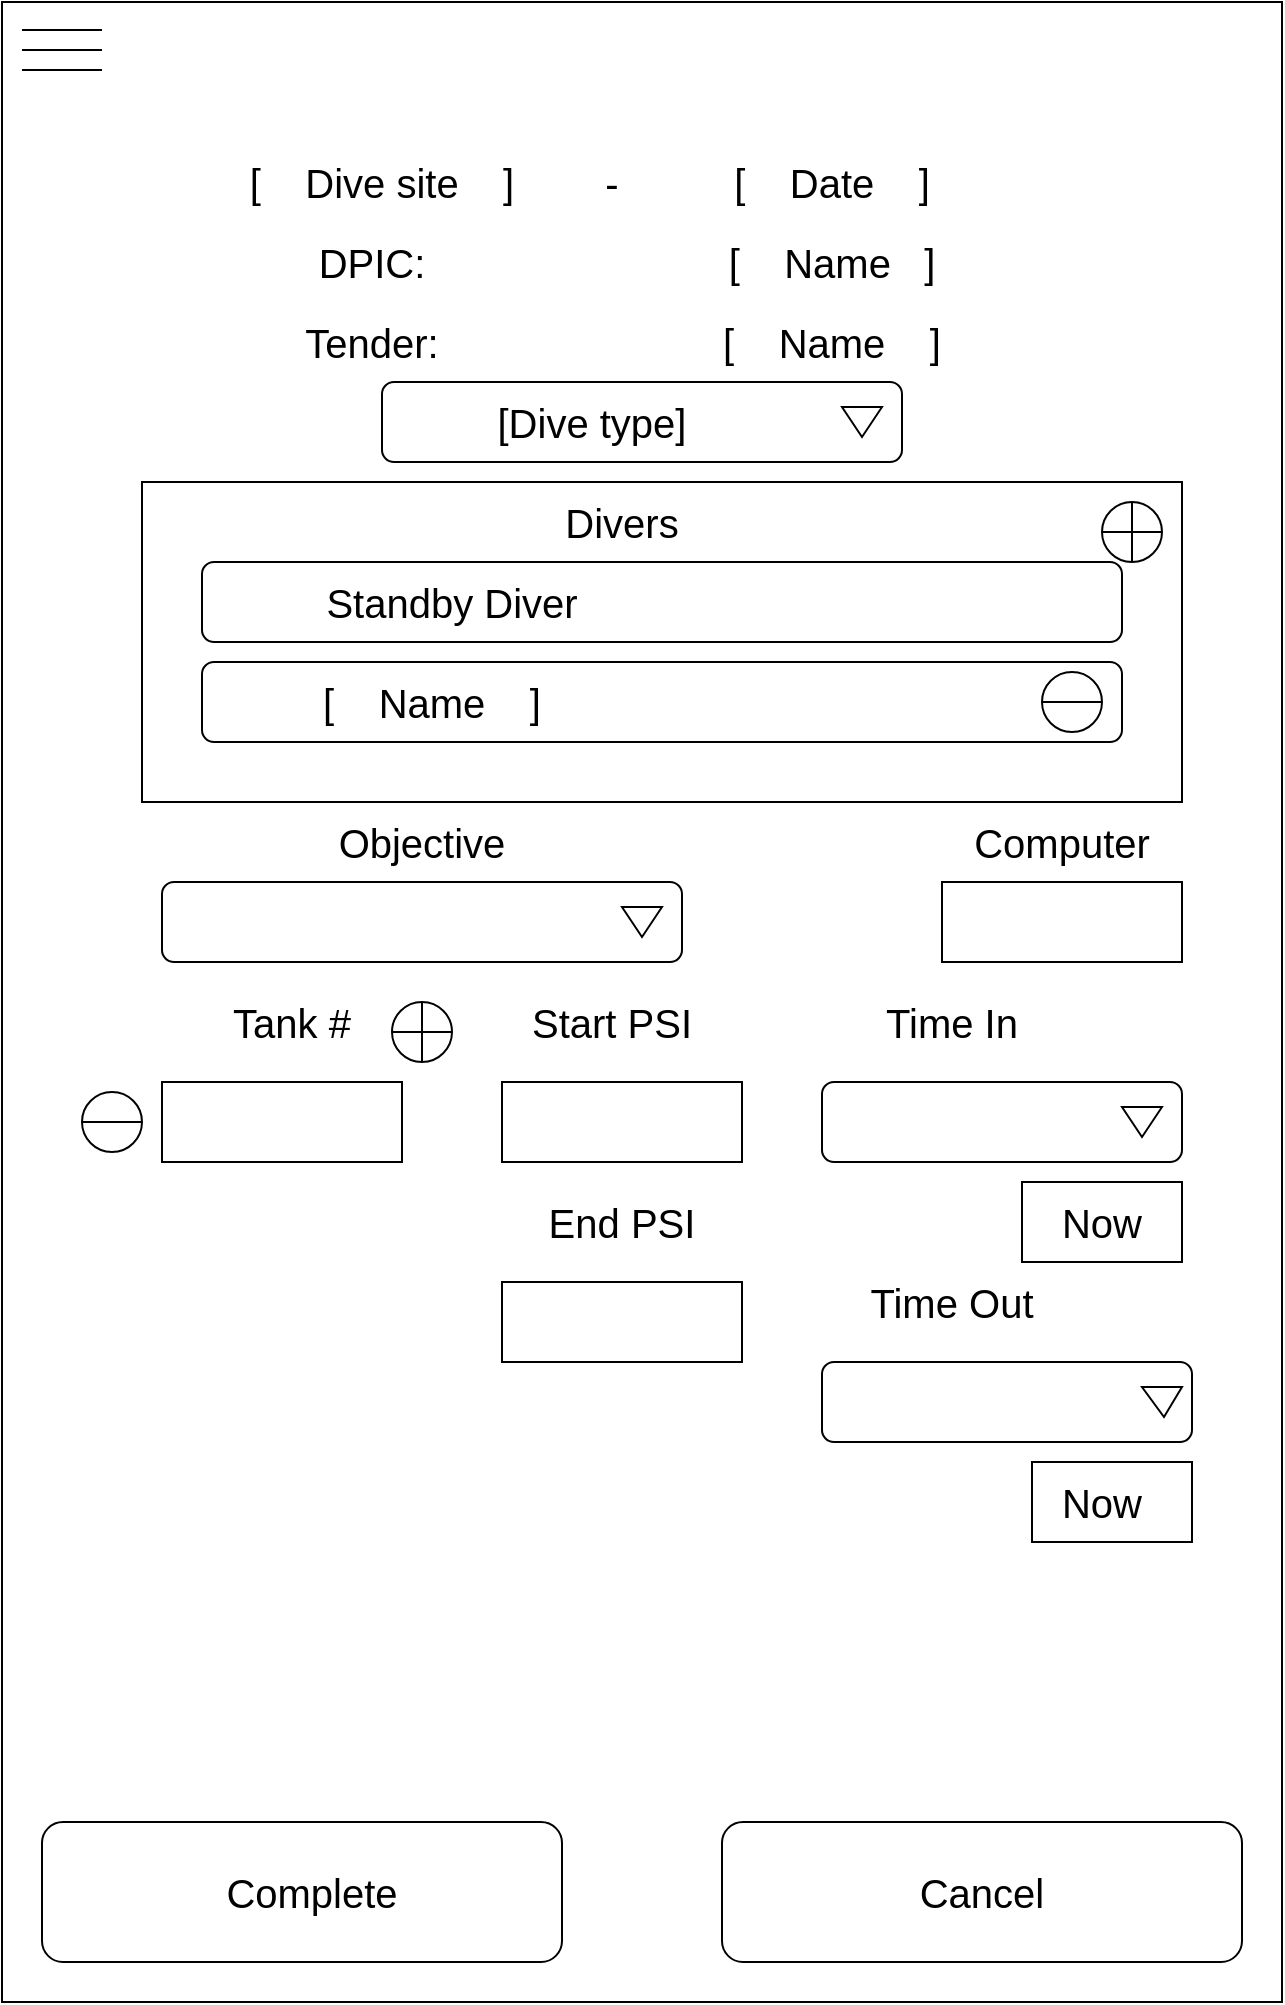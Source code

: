 <mxfile version="14.8.6" type="device"><diagram id="zsFSkODZkcfI7f3bPK4Z" name="Page-1"><mxGraphModel dx="1196" dy="676" grid="1" gridSize="10" guides="1" tooltips="1" connect="1" arrows="1" fold="1" page="1" pageScale="1" pageWidth="850" pageHeight="1100" math="0" shadow="0"><root><mxCell id="0"/><mxCell id="1" parent="0"/><mxCell id="eJiLWAoEpzKeVHH4ZsG7-1" value="" style="rounded=0;whiteSpace=wrap;html=1;" vertex="1" parent="1"><mxGeometry x="120" y="40" width="640" height="1000" as="geometry"/></mxCell><mxCell id="eJiLWAoEpzKeVHH4ZsG7-4" value="" style="line;strokeWidth=1;fillColor=none;align=left;verticalAlign=middle;spacingTop=-1;spacingLeft=3;spacingRight=3;rotatable=0;labelPosition=right;points=[];portConstraint=eastwest;" vertex="1" parent="1"><mxGeometry x="130" y="50" width="40" height="8" as="geometry"/></mxCell><mxCell id="eJiLWAoEpzKeVHH4ZsG7-5" value="" style="line;strokeWidth=1;fillColor=none;align=left;verticalAlign=middle;spacingTop=-1;spacingLeft=3;spacingRight=3;rotatable=0;labelPosition=right;points=[];portConstraint=eastwest;" vertex="1" parent="1"><mxGeometry x="130" y="60" width="40" height="8" as="geometry"/></mxCell><mxCell id="eJiLWAoEpzKeVHH4ZsG7-6" value="" style="line;strokeWidth=1;fillColor=none;align=left;verticalAlign=middle;spacingTop=-1;spacingLeft=3;spacingRight=3;rotatable=0;labelPosition=right;points=[];portConstraint=eastwest;" vertex="1" parent="1"><mxGeometry x="130" y="70" width="40" height="8" as="geometry"/></mxCell><mxCell id="eJiLWAoEpzKeVHH4ZsG7-7" value="[&amp;nbsp; &amp;nbsp; Dive site&amp;nbsp; &amp;nbsp; ]" style="text;html=1;strokeColor=none;fillColor=none;align=center;verticalAlign=middle;whiteSpace=wrap;rounded=0;fontSize=20;" vertex="1" parent="1"><mxGeometry x="240" y="110" width="140" height="40" as="geometry"/></mxCell><mxCell id="eJiLWAoEpzKeVHH4ZsG7-8" value="[&amp;nbsp; &amp;nbsp; Date&amp;nbsp; &amp;nbsp; ]" style="text;html=1;strokeColor=none;fillColor=none;align=center;verticalAlign=middle;whiteSpace=wrap;rounded=0;fontSize=20;" vertex="1" parent="1"><mxGeometry x="430" y="110" width="210" height="40" as="geometry"/></mxCell><mxCell id="eJiLWAoEpzKeVHH4ZsG7-9" value="DPIC:" style="text;html=1;strokeColor=none;fillColor=none;align=center;verticalAlign=middle;whiteSpace=wrap;rounded=0;fontSize=20;" vertex="1" parent="1"><mxGeometry x="240" y="150" width="130" height="40" as="geometry"/></mxCell><mxCell id="eJiLWAoEpzKeVHH4ZsG7-10" value="[&amp;nbsp; &amp;nbsp; Name&amp;nbsp; &amp;nbsp;]" style="text;html=1;strokeColor=none;fillColor=none;align=center;verticalAlign=middle;whiteSpace=wrap;rounded=0;fontSize=20;" vertex="1" parent="1"><mxGeometry x="430" y="150" width="210" height="40" as="geometry"/></mxCell><mxCell id="eJiLWAoEpzKeVHH4ZsG7-11" value="Tender:" style="text;html=1;strokeColor=none;fillColor=none;align=center;verticalAlign=middle;whiteSpace=wrap;rounded=0;fontSize=20;" vertex="1" parent="1"><mxGeometry x="240" y="190" width="130" height="40" as="geometry"/></mxCell><mxCell id="eJiLWAoEpzKeVHH4ZsG7-12" value="[&amp;nbsp; &amp;nbsp; Name&amp;nbsp; &amp;nbsp; ]" style="text;html=1;strokeColor=none;fillColor=none;align=center;verticalAlign=middle;whiteSpace=wrap;rounded=0;fontSize=20;" vertex="1" parent="1"><mxGeometry x="430" y="190" width="210" height="40" as="geometry"/></mxCell><mxCell id="eJiLWAoEpzKeVHH4ZsG7-13" value="" style="rounded=1;whiteSpace=wrap;html=1;fontSize=20;" vertex="1" parent="1"><mxGeometry x="310" y="230" width="260" height="40" as="geometry"/></mxCell><mxCell id="eJiLWAoEpzKeVHH4ZsG7-14" value="" style="rounded=0;whiteSpace=wrap;html=1;fontSize=20;" vertex="1" parent="1"><mxGeometry x="190" y="280" width="520" height="160" as="geometry"/></mxCell><mxCell id="eJiLWAoEpzKeVHH4ZsG7-15" value="" style="rounded=1;whiteSpace=wrap;html=1;fontSize=20;" vertex="1" parent="1"><mxGeometry x="220" y="320" width="460" height="40" as="geometry"/></mxCell><mxCell id="eJiLWAoEpzKeVHH4ZsG7-16" value="" style="rounded=1;whiteSpace=wrap;html=1;fontSize=20;" vertex="1" parent="1"><mxGeometry x="220" y="370" width="460" height="40" as="geometry"/></mxCell><mxCell id="eJiLWAoEpzKeVHH4ZsG7-17" value="" style="rounded=1;whiteSpace=wrap;html=1;fontSize=20;" vertex="1" parent="1"><mxGeometry x="200" y="480" width="260" height="40" as="geometry"/></mxCell><mxCell id="eJiLWAoEpzKeVHH4ZsG7-18" value="" style="rounded=0;whiteSpace=wrap;html=1;fontSize=20;" vertex="1" parent="1"><mxGeometry x="590" y="480" width="120" height="40" as="geometry"/></mxCell><mxCell id="eJiLWAoEpzKeVHH4ZsG7-19" value="" style="rounded=0;whiteSpace=wrap;html=1;fontSize=20;" vertex="1" parent="1"><mxGeometry x="200" y="580" width="120" height="40" as="geometry"/></mxCell><mxCell id="eJiLWAoEpzKeVHH4ZsG7-20" value="" style="rounded=0;whiteSpace=wrap;html=1;fontSize=20;" vertex="1" parent="1"><mxGeometry x="370" y="580" width="120" height="40" as="geometry"/></mxCell><mxCell id="eJiLWAoEpzKeVHH4ZsG7-21" value="" style="rounded=0;whiteSpace=wrap;html=1;fontSize=20;" vertex="1" parent="1"><mxGeometry x="370" y="680" width="120" height="40" as="geometry"/></mxCell><mxCell id="eJiLWAoEpzKeVHH4ZsG7-22" value="" style="rounded=1;whiteSpace=wrap;html=1;fontSize=20;" vertex="1" parent="1"><mxGeometry x="530" y="580" width="180" height="40" as="geometry"/></mxCell><mxCell id="eJiLWAoEpzKeVHH4ZsG7-23" value="" style="rounded=1;whiteSpace=wrap;html=1;fontSize=20;" vertex="1" parent="1"><mxGeometry x="530" y="720" width="185" height="40" as="geometry"/></mxCell><mxCell id="eJiLWAoEpzKeVHH4ZsG7-24" value="" style="rounded=0;whiteSpace=wrap;html=1;fontSize=20;" vertex="1" parent="1"><mxGeometry x="630" y="630" width="80" height="40" as="geometry"/></mxCell><mxCell id="eJiLWAoEpzKeVHH4ZsG7-25" value="" style="rounded=0;whiteSpace=wrap;html=1;fontSize=20;" vertex="1" parent="1"><mxGeometry x="635" y="770" width="80" height="40" as="geometry"/></mxCell><mxCell id="eJiLWAoEpzKeVHH4ZsG7-26" value="" style="rounded=1;whiteSpace=wrap;html=1;fontSize=20;" vertex="1" parent="1"><mxGeometry x="140" y="950" width="260" height="70" as="geometry"/></mxCell><mxCell id="eJiLWAoEpzKeVHH4ZsG7-27" value="" style="rounded=1;whiteSpace=wrap;html=1;fontSize=20;" vertex="1" parent="1"><mxGeometry x="480" y="950" width="260" height="70" as="geometry"/></mxCell><mxCell id="eJiLWAoEpzKeVHH4ZsG7-28" value="" style="verticalLabelPosition=bottom;verticalAlign=top;html=1;shape=mxgraph.basic.acute_triangle;dx=0.5;fontSize=20;rotation=-180;" vertex="1" parent="1"><mxGeometry x="540" y="242.5" width="20" height="15" as="geometry"/></mxCell><mxCell id="eJiLWAoEpzKeVHH4ZsG7-29" value="" style="verticalLabelPosition=bottom;verticalAlign=top;html=1;shape=mxgraph.basic.acute_triangle;dx=0.5;fontSize=20;rotation=-180;" vertex="1" parent="1"><mxGeometry x="430" y="492.5" width="20" height="15" as="geometry"/></mxCell><mxCell id="eJiLWAoEpzKeVHH4ZsG7-30" value="" style="verticalLabelPosition=bottom;verticalAlign=top;html=1;shape=mxgraph.basic.acute_triangle;dx=0.5;fontSize=20;rotation=-180;" vertex="1" parent="1"><mxGeometry x="680" y="592.5" width="20" height="15" as="geometry"/></mxCell><mxCell id="eJiLWAoEpzKeVHH4ZsG7-31" value="" style="verticalLabelPosition=bottom;verticalAlign=top;html=1;shape=mxgraph.basic.acute_triangle;dx=0.45;fontSize=20;rotation=-180;" vertex="1" parent="1"><mxGeometry x="690" y="732.5" width="20" height="15" as="geometry"/></mxCell><mxCell id="eJiLWAoEpzKeVHH4ZsG7-32" value="" style="shape=orEllipse;perimeter=ellipsePerimeter;whiteSpace=wrap;html=1;backgroundOutline=1;fontSize=20;" vertex="1" parent="1"><mxGeometry x="670" y="290" width="30" height="30" as="geometry"/></mxCell><mxCell id="eJiLWAoEpzKeVHH4ZsG7-33" value="" style="shape=lineEllipse;perimeter=ellipsePerimeter;whiteSpace=wrap;html=1;backgroundOutline=1;fontSize=20;" vertex="1" parent="1"><mxGeometry x="640" y="375" width="30" height="30" as="geometry"/></mxCell><mxCell id="eJiLWAoEpzKeVHH4ZsG7-34" value="Divers" style="text;html=1;strokeColor=none;fillColor=none;align=center;verticalAlign=middle;whiteSpace=wrap;rounded=0;fontSize=20;" vertex="1" parent="1"><mxGeometry x="365" y="280" width="130" height="40" as="geometry"/></mxCell><mxCell id="eJiLWAoEpzKeVHH4ZsG7-35" value="Standby Diver" style="text;html=1;strokeColor=none;fillColor=none;align=center;verticalAlign=middle;whiteSpace=wrap;rounded=0;fontSize=20;" vertex="1" parent="1"><mxGeometry x="220" y="320" width="250" height="40" as="geometry"/></mxCell><mxCell id="eJiLWAoEpzKeVHH4ZsG7-36" value="[&amp;nbsp; &amp;nbsp; Name&amp;nbsp; &amp;nbsp; ]" style="text;html=1;strokeColor=none;fillColor=none;align=center;verticalAlign=middle;whiteSpace=wrap;rounded=0;fontSize=20;" vertex="1" parent="1"><mxGeometry x="210" y="370" width="250" height="40" as="geometry"/></mxCell><mxCell id="eJiLWAoEpzKeVHH4ZsG7-37" value="[Dive type]" style="text;html=1;strokeColor=none;fillColor=none;align=center;verticalAlign=middle;whiteSpace=wrap;rounded=0;fontSize=20;" vertex="1" parent="1"><mxGeometry x="290" y="230" width="250" height="40" as="geometry"/></mxCell><mxCell id="eJiLWAoEpzKeVHH4ZsG7-38" value="Objective" style="text;html=1;strokeColor=none;fillColor=none;align=center;verticalAlign=middle;whiteSpace=wrap;rounded=0;fontSize=20;" vertex="1" parent="1"><mxGeometry x="240" y="440" width="180" height="40" as="geometry"/></mxCell><mxCell id="eJiLWAoEpzKeVHH4ZsG7-39" value="Computer" style="text;html=1;strokeColor=none;fillColor=none;align=center;verticalAlign=middle;whiteSpace=wrap;rounded=0;fontSize=20;" vertex="1" parent="1"><mxGeometry x="590" y="440" width="120" height="40" as="geometry"/></mxCell><mxCell id="eJiLWAoEpzKeVHH4ZsG7-40" value="Tank #" style="text;html=1;strokeColor=none;fillColor=none;align=center;verticalAlign=middle;whiteSpace=wrap;rounded=0;fontSize=20;" vertex="1" parent="1"><mxGeometry x="200" y="530" width="130" height="40" as="geometry"/></mxCell><mxCell id="eJiLWAoEpzKeVHH4ZsG7-41" value="" style="shape=orEllipse;perimeter=ellipsePerimeter;whiteSpace=wrap;html=1;backgroundOutline=1;fontSize=20;" vertex="1" parent="1"><mxGeometry x="315" y="540" width="30" height="30" as="geometry"/></mxCell><mxCell id="eJiLWAoEpzKeVHH4ZsG7-42" value="" style="shape=lineEllipse;perimeter=ellipsePerimeter;whiteSpace=wrap;html=1;backgroundOutline=1;fontSize=20;" vertex="1" parent="1"><mxGeometry x="160" y="585" width="30" height="30" as="geometry"/></mxCell><mxCell id="eJiLWAoEpzKeVHH4ZsG7-43" value="Start PSI" style="text;html=1;strokeColor=none;fillColor=none;align=center;verticalAlign=middle;whiteSpace=wrap;rounded=0;fontSize=20;" vertex="1" parent="1"><mxGeometry x="360" y="530" width="130" height="40" as="geometry"/></mxCell><mxCell id="eJiLWAoEpzKeVHH4ZsG7-44" value="End PSI" style="text;html=1;strokeColor=none;fillColor=none;align=center;verticalAlign=middle;whiteSpace=wrap;rounded=0;fontSize=20;" vertex="1" parent="1"><mxGeometry x="365" y="630" width="130" height="40" as="geometry"/></mxCell><mxCell id="eJiLWAoEpzKeVHH4ZsG7-45" value="Now" style="text;html=1;strokeColor=none;fillColor=none;align=center;verticalAlign=middle;whiteSpace=wrap;rounded=0;fontSize=20;" vertex="1" parent="1"><mxGeometry x="605" y="630" width="130" height="40" as="geometry"/></mxCell><mxCell id="eJiLWAoEpzKeVHH4ZsG7-46" value="Now" style="text;html=1;strokeColor=none;fillColor=none;align=center;verticalAlign=middle;whiteSpace=wrap;rounded=0;fontSize=20;" vertex="1" parent="1"><mxGeometry x="605" y="770" width="130" height="40" as="geometry"/></mxCell><mxCell id="eJiLWAoEpzKeVHH4ZsG7-47" value="Time In" style="text;html=1;strokeColor=none;fillColor=none;align=center;verticalAlign=middle;whiteSpace=wrap;rounded=0;fontSize=20;" vertex="1" parent="1"><mxGeometry x="530" y="530" width="130" height="40" as="geometry"/></mxCell><mxCell id="eJiLWAoEpzKeVHH4ZsG7-48" value="Time Out" style="text;html=1;strokeColor=none;fillColor=none;align=center;verticalAlign=middle;whiteSpace=wrap;rounded=0;fontSize=20;" vertex="1" parent="1"><mxGeometry x="530" y="670" width="130" height="40" as="geometry"/></mxCell><mxCell id="eJiLWAoEpzKeVHH4ZsG7-49" value="Complete" style="text;html=1;strokeColor=none;fillColor=none;align=center;verticalAlign=middle;whiteSpace=wrap;rounded=0;fontSize=20;" vertex="1" parent="1"><mxGeometry x="170" y="965" width="210" height="40" as="geometry"/></mxCell><mxCell id="eJiLWAoEpzKeVHH4ZsG7-50" value="Cancel" style="text;html=1;strokeColor=none;fillColor=none;align=center;verticalAlign=middle;whiteSpace=wrap;rounded=0;fontSize=20;" vertex="1" parent="1"><mxGeometry x="505" y="965" width="210" height="40" as="geometry"/></mxCell><mxCell id="eJiLWAoEpzKeVHH4ZsG7-51" value="-" style="text;html=1;strokeColor=none;fillColor=none;align=center;verticalAlign=middle;whiteSpace=wrap;rounded=0;fontSize=20;" vertex="1" parent="1"><mxGeometry x="380" y="110" width="90" height="40" as="geometry"/></mxCell></root></mxGraphModel></diagram></mxfile>